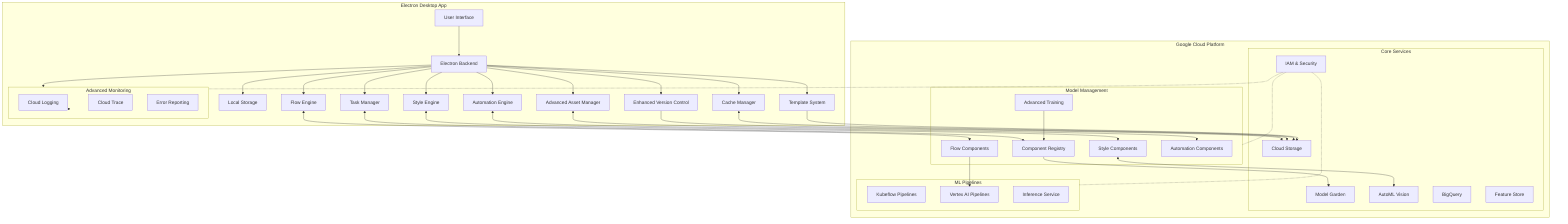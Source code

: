 flowchart TD
    subgraph Client[Electron Desktop App]
        UI[User Interface]
        Local[Local Storage]
        Cache[Cache Manager]
        TaskMgr[Task Manager]
        StyleEng[Style Engine]
        FlowEng[Flow Engine]
        AssetMgr[Advanced Asset Manager]
        VCS[Enhanced Version Control]
        Monitor[Performance Monitor]
        Template[Template System]
        Automate[Automation Engine]
        ElectronBE[Electron Backend]
    end

    subgraph GCP[Google Cloud Platform]
        subgraph CoreServices[Core Services]
            MG[Model Garden]
            AV[AutoML Vision]
            CS[Cloud Storage]
            BQ[BigQuery]
            FS[Feature Store]
            IAM[IAM & Security]
        end
        
        subgraph MLPipelines[ML Pipelines]
            KF[Kubeflow Pipelines]
            VP[Vertex AI Pipelines]
            Inf[Inference Service]
        end

        subgraph ModelMgmt[Model Management]
            CompReg[Component Registry]
            Train[Advanced Training]
            StyleComp[Style Components]
            FlowComp[Flow Components]
            AutoComp[Automation Components]
        end

        subgraph Monitor[Advanced Monitoring]
            Log[Cloud Logging]
            Trace[Cloud Trace]
            Error[Error Reporting]
        end
    end

    UI --> ElectronBE
    ElectronBE --> Local
    ElectronBE --> Cache
    ElectronBE --> TaskMgr
    ElectronBE --> StyleEng
    ElectronBE --> FlowEng
    ElectronBE --> AssetMgr
    ElectronBE --> VCS
    ElectronBE --> Monitor
    ElectronBE --> Template
    ElectronBE --> Automate
    
    StyleEng <--> StyleComp
    FlowEng <--> FlowComp
    Automate <--> AutoComp
    AssetMgr <--> CS
    VCS --> CS
    Cache <--> CS
    TaskMgr <--> CompReg
    Template --> CS
    
    StyleComp <--> AV
    FlowComp --> VP
    CompReg --> MG
    Train --> CompReg
    
    Monitor --> Log
    
    IAM -.- CoreServices
    IAM -.- MLPipelines
    IAM -.- ModelMgmt
    IAM -.- Monitor